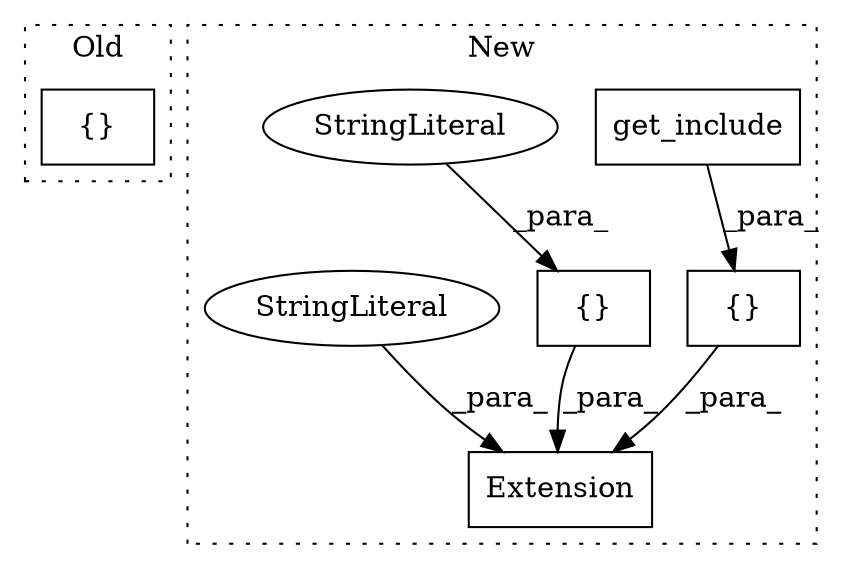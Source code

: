 digraph G {
subgraph cluster0 {
1 [label="{}" a="4" s="5966,6098" l="1,1" shape="box"];
label = "Old";
style="dotted";
}
subgraph cluster1 {
2 [label="get_include" a="32" s="5536" l="13" shape="box"];
3 [label="{}" a="4" s="5532,5549" l="1,1" shape="box"];
4 [label="Extension" a="32" s="5420,5568" l="10,1" shape="box"];
5 [label="{}" a="4" s="5563,5567" l="1,1" shape="box"];
6 [label="StringLiteral" a="45" s="5564" l="3" shape="ellipse"];
7 [label="StringLiteral" a="45" s="5430" l="24" shape="ellipse"];
label = "New";
style="dotted";
}
2 -> 3 [label="_para_"];
3 -> 4 [label="_para_"];
5 -> 4 [label="_para_"];
6 -> 5 [label="_para_"];
7 -> 4 [label="_para_"];
}
